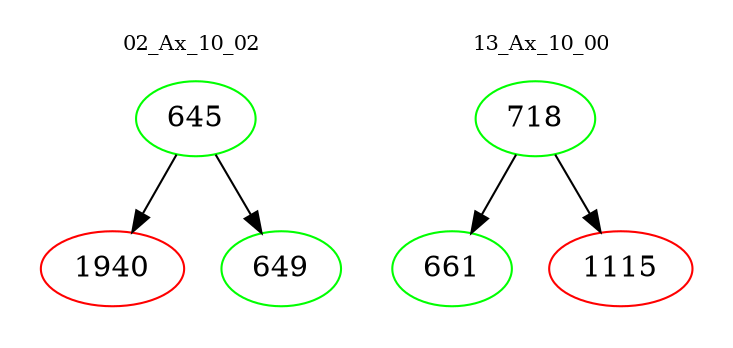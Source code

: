 digraph{
subgraph cluster_0 {
color = white
label = "02_Ax_10_02";
fontsize=10;
T0_645 [label="645", color="green"]
T0_645 -> T0_1940 [color="black"]
T0_1940 [label="1940", color="red"]
T0_645 -> T0_649 [color="black"]
T0_649 [label="649", color="green"]
}
subgraph cluster_1 {
color = white
label = "13_Ax_10_00";
fontsize=10;
T1_718 [label="718", color="green"]
T1_718 -> T1_661 [color="black"]
T1_661 [label="661", color="green"]
T1_718 -> T1_1115 [color="black"]
T1_1115 [label="1115", color="red"]
}
}
